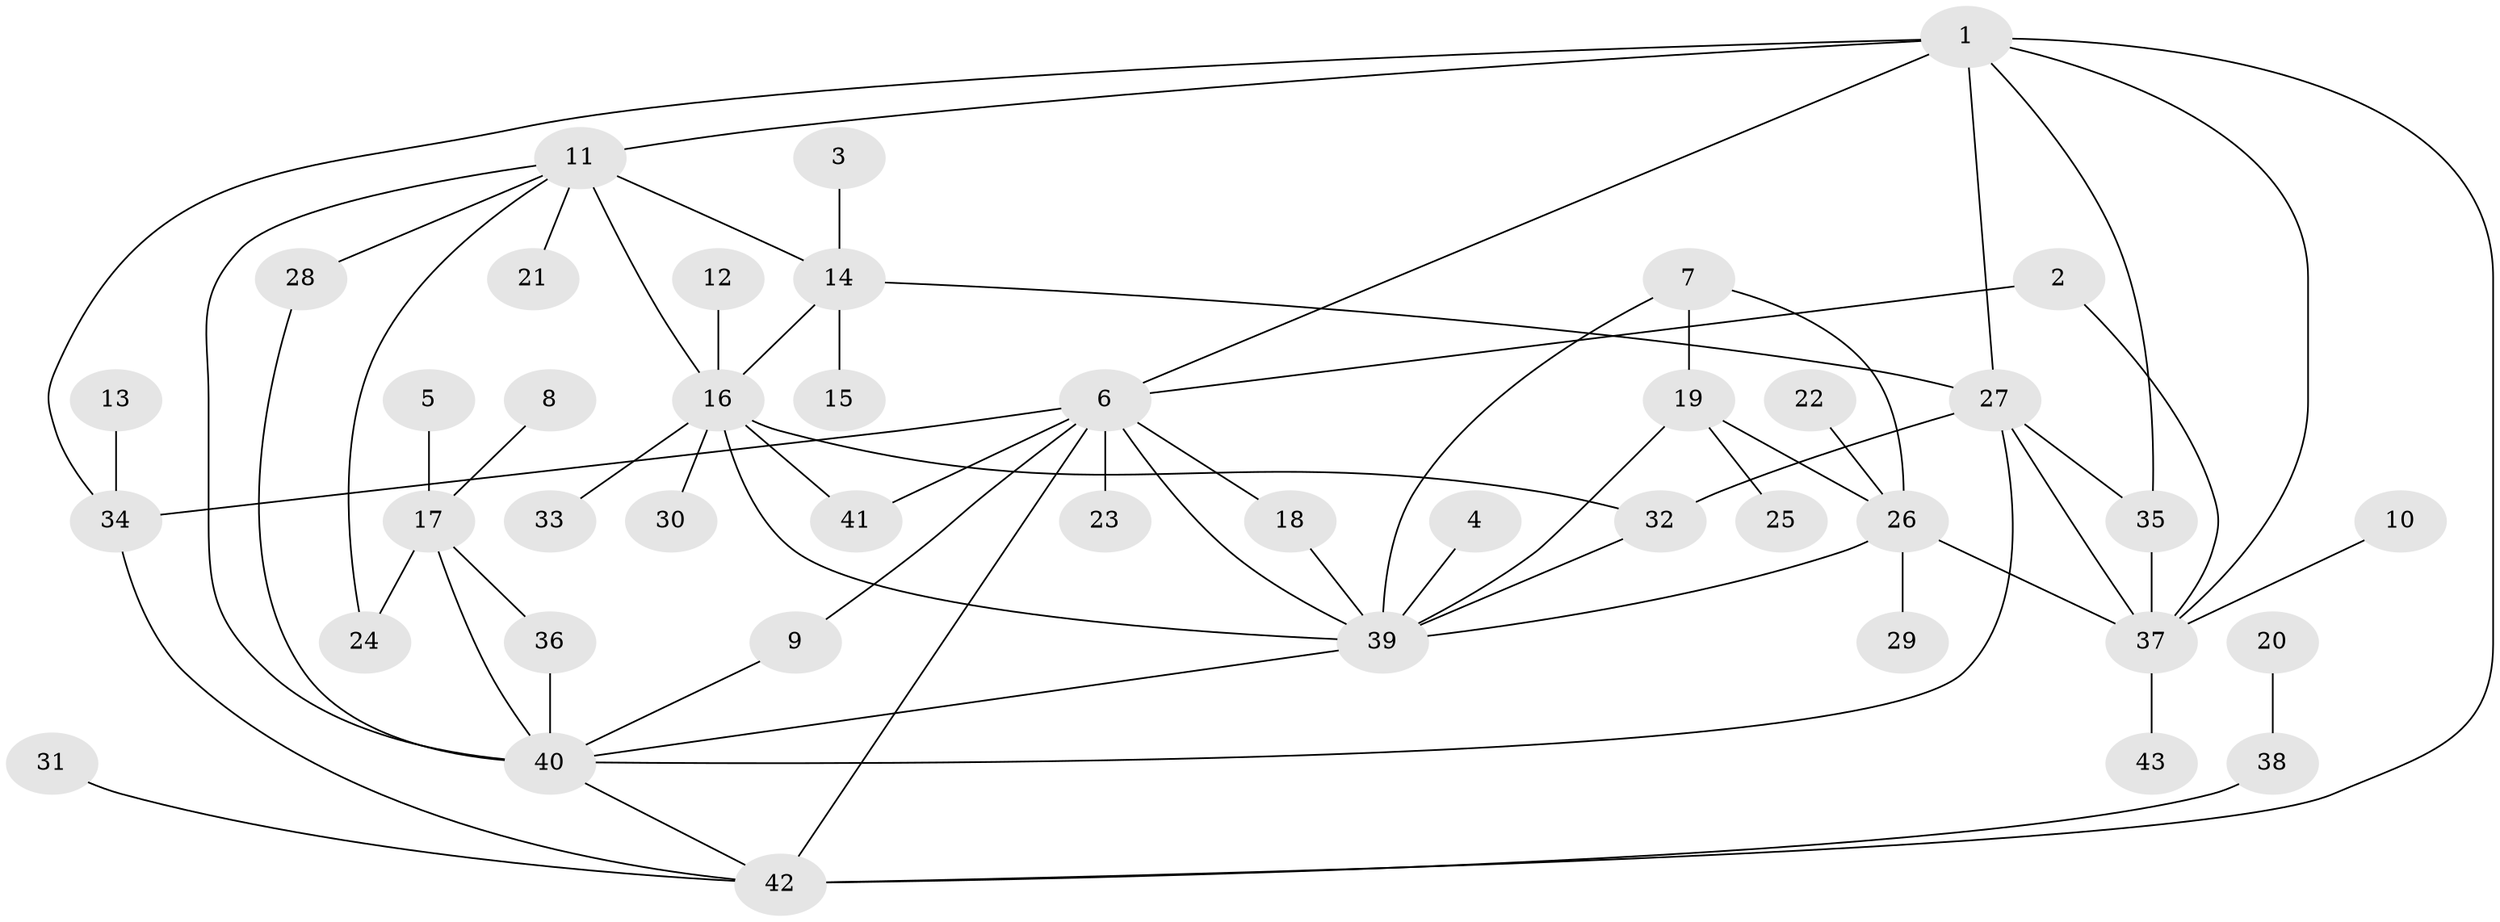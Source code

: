 // original degree distribution, {4: 0.08139534883720931, 7: 0.03488372093023256, 8: 0.05813953488372093, 5: 0.023255813953488372, 11: 0.011627906976744186, 10: 0.023255813953488372, 3: 0.046511627906976744, 9: 0.011627906976744186, 6: 0.011627906976744186, 2: 0.12790697674418605, 1: 0.5697674418604651}
// Generated by graph-tools (version 1.1) at 2025/02/03/09/25 03:02:35]
// undirected, 43 vertices, 67 edges
graph export_dot {
graph [start="1"]
  node [color=gray90,style=filled];
  1;
  2;
  3;
  4;
  5;
  6;
  7;
  8;
  9;
  10;
  11;
  12;
  13;
  14;
  15;
  16;
  17;
  18;
  19;
  20;
  21;
  22;
  23;
  24;
  25;
  26;
  27;
  28;
  29;
  30;
  31;
  32;
  33;
  34;
  35;
  36;
  37;
  38;
  39;
  40;
  41;
  42;
  43;
  1 -- 6 [weight=1.0];
  1 -- 11 [weight=1.0];
  1 -- 27 [weight=1.0];
  1 -- 34 [weight=1.0];
  1 -- 35 [weight=1.0];
  1 -- 37 [weight=1.0];
  1 -- 42 [weight=1.0];
  2 -- 6 [weight=1.0];
  2 -- 37 [weight=1.0];
  3 -- 14 [weight=1.0];
  4 -- 39 [weight=1.0];
  5 -- 17 [weight=1.0];
  6 -- 9 [weight=1.0];
  6 -- 18 [weight=1.0];
  6 -- 23 [weight=1.0];
  6 -- 34 [weight=1.0];
  6 -- 39 [weight=1.0];
  6 -- 41 [weight=1.0];
  6 -- 42 [weight=1.0];
  7 -- 19 [weight=1.0];
  7 -- 26 [weight=1.0];
  7 -- 39 [weight=1.0];
  8 -- 17 [weight=1.0];
  9 -- 40 [weight=1.0];
  10 -- 37 [weight=1.0];
  11 -- 14 [weight=1.0];
  11 -- 16 [weight=2.0];
  11 -- 21 [weight=1.0];
  11 -- 24 [weight=1.0];
  11 -- 28 [weight=1.0];
  11 -- 40 [weight=1.0];
  12 -- 16 [weight=1.0];
  13 -- 34 [weight=1.0];
  14 -- 15 [weight=1.0];
  14 -- 16 [weight=2.0];
  14 -- 27 [weight=1.0];
  16 -- 30 [weight=1.0];
  16 -- 32 [weight=1.0];
  16 -- 33 [weight=1.0];
  16 -- 39 [weight=1.0];
  16 -- 41 [weight=1.0];
  17 -- 24 [weight=1.0];
  17 -- 36 [weight=1.0];
  17 -- 40 [weight=2.0];
  18 -- 39 [weight=1.0];
  19 -- 25 [weight=1.0];
  19 -- 26 [weight=1.0];
  19 -- 39 [weight=1.0];
  20 -- 38 [weight=1.0];
  22 -- 26 [weight=1.0];
  26 -- 29 [weight=1.0];
  26 -- 37 [weight=1.0];
  26 -- 39 [weight=1.0];
  27 -- 32 [weight=1.0];
  27 -- 35 [weight=1.0];
  27 -- 37 [weight=1.0];
  27 -- 40 [weight=1.0];
  28 -- 40 [weight=1.0];
  31 -- 42 [weight=1.0];
  32 -- 39 [weight=1.0];
  34 -- 42 [weight=1.0];
  35 -- 37 [weight=1.0];
  36 -- 40 [weight=2.0];
  37 -- 43 [weight=1.0];
  38 -- 42 [weight=1.0];
  39 -- 40 [weight=1.0];
  40 -- 42 [weight=1.0];
}
